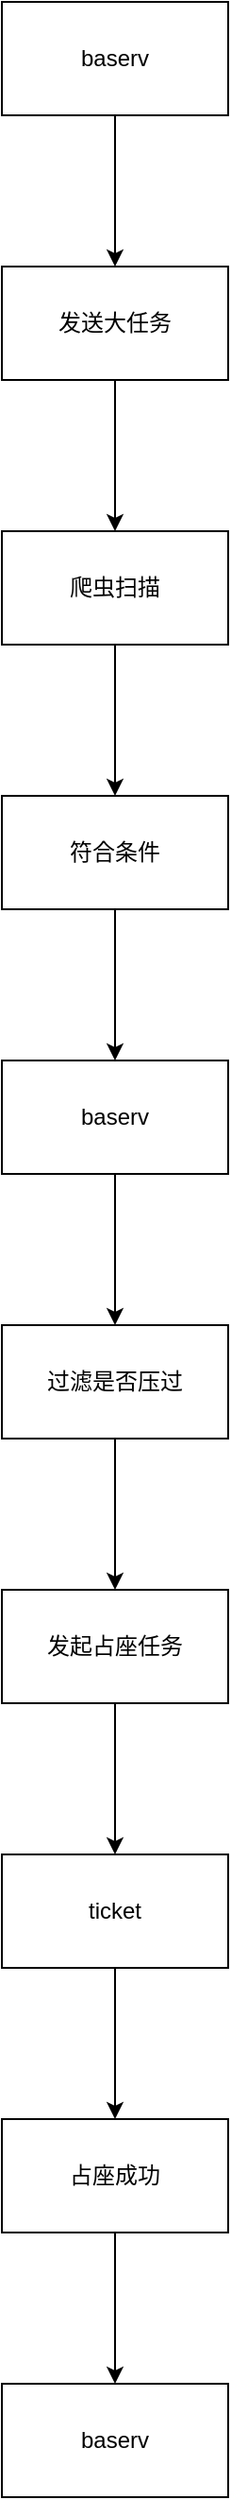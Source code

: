 <mxfile version="21.6.5" type="github">
  <diagram name="第 1 页" id="zZRUIq12gOp22wa5esqL">
    <mxGraphModel dx="1674" dy="764" grid="1" gridSize="10" guides="1" tooltips="1" connect="1" arrows="1" fold="1" page="1" pageScale="1" pageWidth="827" pageHeight="1169" math="0" shadow="0">
      <root>
        <mxCell id="0" />
        <mxCell id="1" parent="0" />
        <mxCell id="xyjiCwVFU9cjXhNMy7Pv-3" value="" style="edgeStyle=orthogonalEdgeStyle;rounded=0;orthogonalLoop=1;jettySize=auto;html=1;" edge="1" parent="1" source="xyjiCwVFU9cjXhNMy7Pv-1" target="xyjiCwVFU9cjXhNMy7Pv-2">
          <mxGeometry relative="1" as="geometry" />
        </mxCell>
        <mxCell id="xyjiCwVFU9cjXhNMy7Pv-1" value="baserv" style="rounded=0;whiteSpace=wrap;html=1;" vertex="1" parent="1">
          <mxGeometry x="200" y="70" width="120" height="60" as="geometry" />
        </mxCell>
        <mxCell id="xyjiCwVFU9cjXhNMy7Pv-5" value="" style="edgeStyle=orthogonalEdgeStyle;rounded=0;orthogonalLoop=1;jettySize=auto;html=1;" edge="1" parent="1" source="xyjiCwVFU9cjXhNMy7Pv-2" target="xyjiCwVFU9cjXhNMy7Pv-4">
          <mxGeometry relative="1" as="geometry" />
        </mxCell>
        <mxCell id="xyjiCwVFU9cjXhNMy7Pv-2" value="发送大任务" style="whiteSpace=wrap;html=1;rounded=0;" vertex="1" parent="1">
          <mxGeometry x="200" y="210" width="120" height="60" as="geometry" />
        </mxCell>
        <mxCell id="xyjiCwVFU9cjXhNMy7Pv-7" value="" style="edgeStyle=orthogonalEdgeStyle;rounded=0;orthogonalLoop=1;jettySize=auto;html=1;" edge="1" parent="1" source="xyjiCwVFU9cjXhNMy7Pv-4" target="xyjiCwVFU9cjXhNMy7Pv-6">
          <mxGeometry relative="1" as="geometry" />
        </mxCell>
        <mxCell id="xyjiCwVFU9cjXhNMy7Pv-4" value="爬虫扫描" style="rounded=0;whiteSpace=wrap;html=1;" vertex="1" parent="1">
          <mxGeometry x="200" y="350" width="120" height="60" as="geometry" />
        </mxCell>
        <mxCell id="xyjiCwVFU9cjXhNMy7Pv-9" value="" style="edgeStyle=orthogonalEdgeStyle;rounded=0;orthogonalLoop=1;jettySize=auto;html=1;" edge="1" parent="1" source="xyjiCwVFU9cjXhNMy7Pv-6" target="xyjiCwVFU9cjXhNMy7Pv-8">
          <mxGeometry relative="1" as="geometry" />
        </mxCell>
        <mxCell id="xyjiCwVFU9cjXhNMy7Pv-6" value="符合条件" style="whiteSpace=wrap;html=1;rounded=0;" vertex="1" parent="1">
          <mxGeometry x="200" y="490" width="120" height="60" as="geometry" />
        </mxCell>
        <mxCell id="xyjiCwVFU9cjXhNMy7Pv-11" value="" style="edgeStyle=orthogonalEdgeStyle;rounded=0;orthogonalLoop=1;jettySize=auto;html=1;" edge="1" parent="1" source="xyjiCwVFU9cjXhNMy7Pv-8" target="xyjiCwVFU9cjXhNMy7Pv-10">
          <mxGeometry relative="1" as="geometry" />
        </mxCell>
        <mxCell id="xyjiCwVFU9cjXhNMy7Pv-8" value="baserv" style="whiteSpace=wrap;html=1;rounded=0;" vertex="1" parent="1">
          <mxGeometry x="200" y="630" width="120" height="60" as="geometry" />
        </mxCell>
        <mxCell id="xyjiCwVFU9cjXhNMy7Pv-13" value="" style="edgeStyle=orthogonalEdgeStyle;rounded=0;orthogonalLoop=1;jettySize=auto;html=1;" edge="1" parent="1" source="xyjiCwVFU9cjXhNMy7Pv-10" target="xyjiCwVFU9cjXhNMy7Pv-12">
          <mxGeometry relative="1" as="geometry" />
        </mxCell>
        <mxCell id="xyjiCwVFU9cjXhNMy7Pv-10" value="过滤是否压过" style="whiteSpace=wrap;html=1;rounded=0;" vertex="1" parent="1">
          <mxGeometry x="200" y="770" width="120" height="60" as="geometry" />
        </mxCell>
        <mxCell id="xyjiCwVFU9cjXhNMy7Pv-15" value="" style="edgeStyle=orthogonalEdgeStyle;rounded=0;orthogonalLoop=1;jettySize=auto;html=1;" edge="1" parent="1" source="xyjiCwVFU9cjXhNMy7Pv-12" target="xyjiCwVFU9cjXhNMy7Pv-14">
          <mxGeometry relative="1" as="geometry" />
        </mxCell>
        <mxCell id="xyjiCwVFU9cjXhNMy7Pv-12" value="发起占座任务" style="whiteSpace=wrap;html=1;rounded=0;" vertex="1" parent="1">
          <mxGeometry x="200" y="910" width="120" height="60" as="geometry" />
        </mxCell>
        <mxCell id="xyjiCwVFU9cjXhNMy7Pv-17" value="" style="edgeStyle=orthogonalEdgeStyle;rounded=0;orthogonalLoop=1;jettySize=auto;html=1;" edge="1" parent="1" source="xyjiCwVFU9cjXhNMy7Pv-14" target="xyjiCwVFU9cjXhNMy7Pv-16">
          <mxGeometry relative="1" as="geometry" />
        </mxCell>
        <mxCell id="xyjiCwVFU9cjXhNMy7Pv-14" value="ticket" style="whiteSpace=wrap;html=1;rounded=0;" vertex="1" parent="1">
          <mxGeometry x="200" y="1050" width="120" height="60" as="geometry" />
        </mxCell>
        <mxCell id="xyjiCwVFU9cjXhNMy7Pv-19" value="" style="edgeStyle=orthogonalEdgeStyle;rounded=0;orthogonalLoop=1;jettySize=auto;html=1;" edge="1" parent="1" source="xyjiCwVFU9cjXhNMy7Pv-16" target="xyjiCwVFU9cjXhNMy7Pv-18">
          <mxGeometry relative="1" as="geometry" />
        </mxCell>
        <mxCell id="xyjiCwVFU9cjXhNMy7Pv-16" value="占座成功" style="whiteSpace=wrap;html=1;rounded=0;" vertex="1" parent="1">
          <mxGeometry x="200" y="1190" width="120" height="60" as="geometry" />
        </mxCell>
        <mxCell id="xyjiCwVFU9cjXhNMy7Pv-18" value="baserv" style="whiteSpace=wrap;html=1;rounded=0;" vertex="1" parent="1">
          <mxGeometry x="200" y="1330" width="120" height="60" as="geometry" />
        </mxCell>
      </root>
    </mxGraphModel>
  </diagram>
</mxfile>
